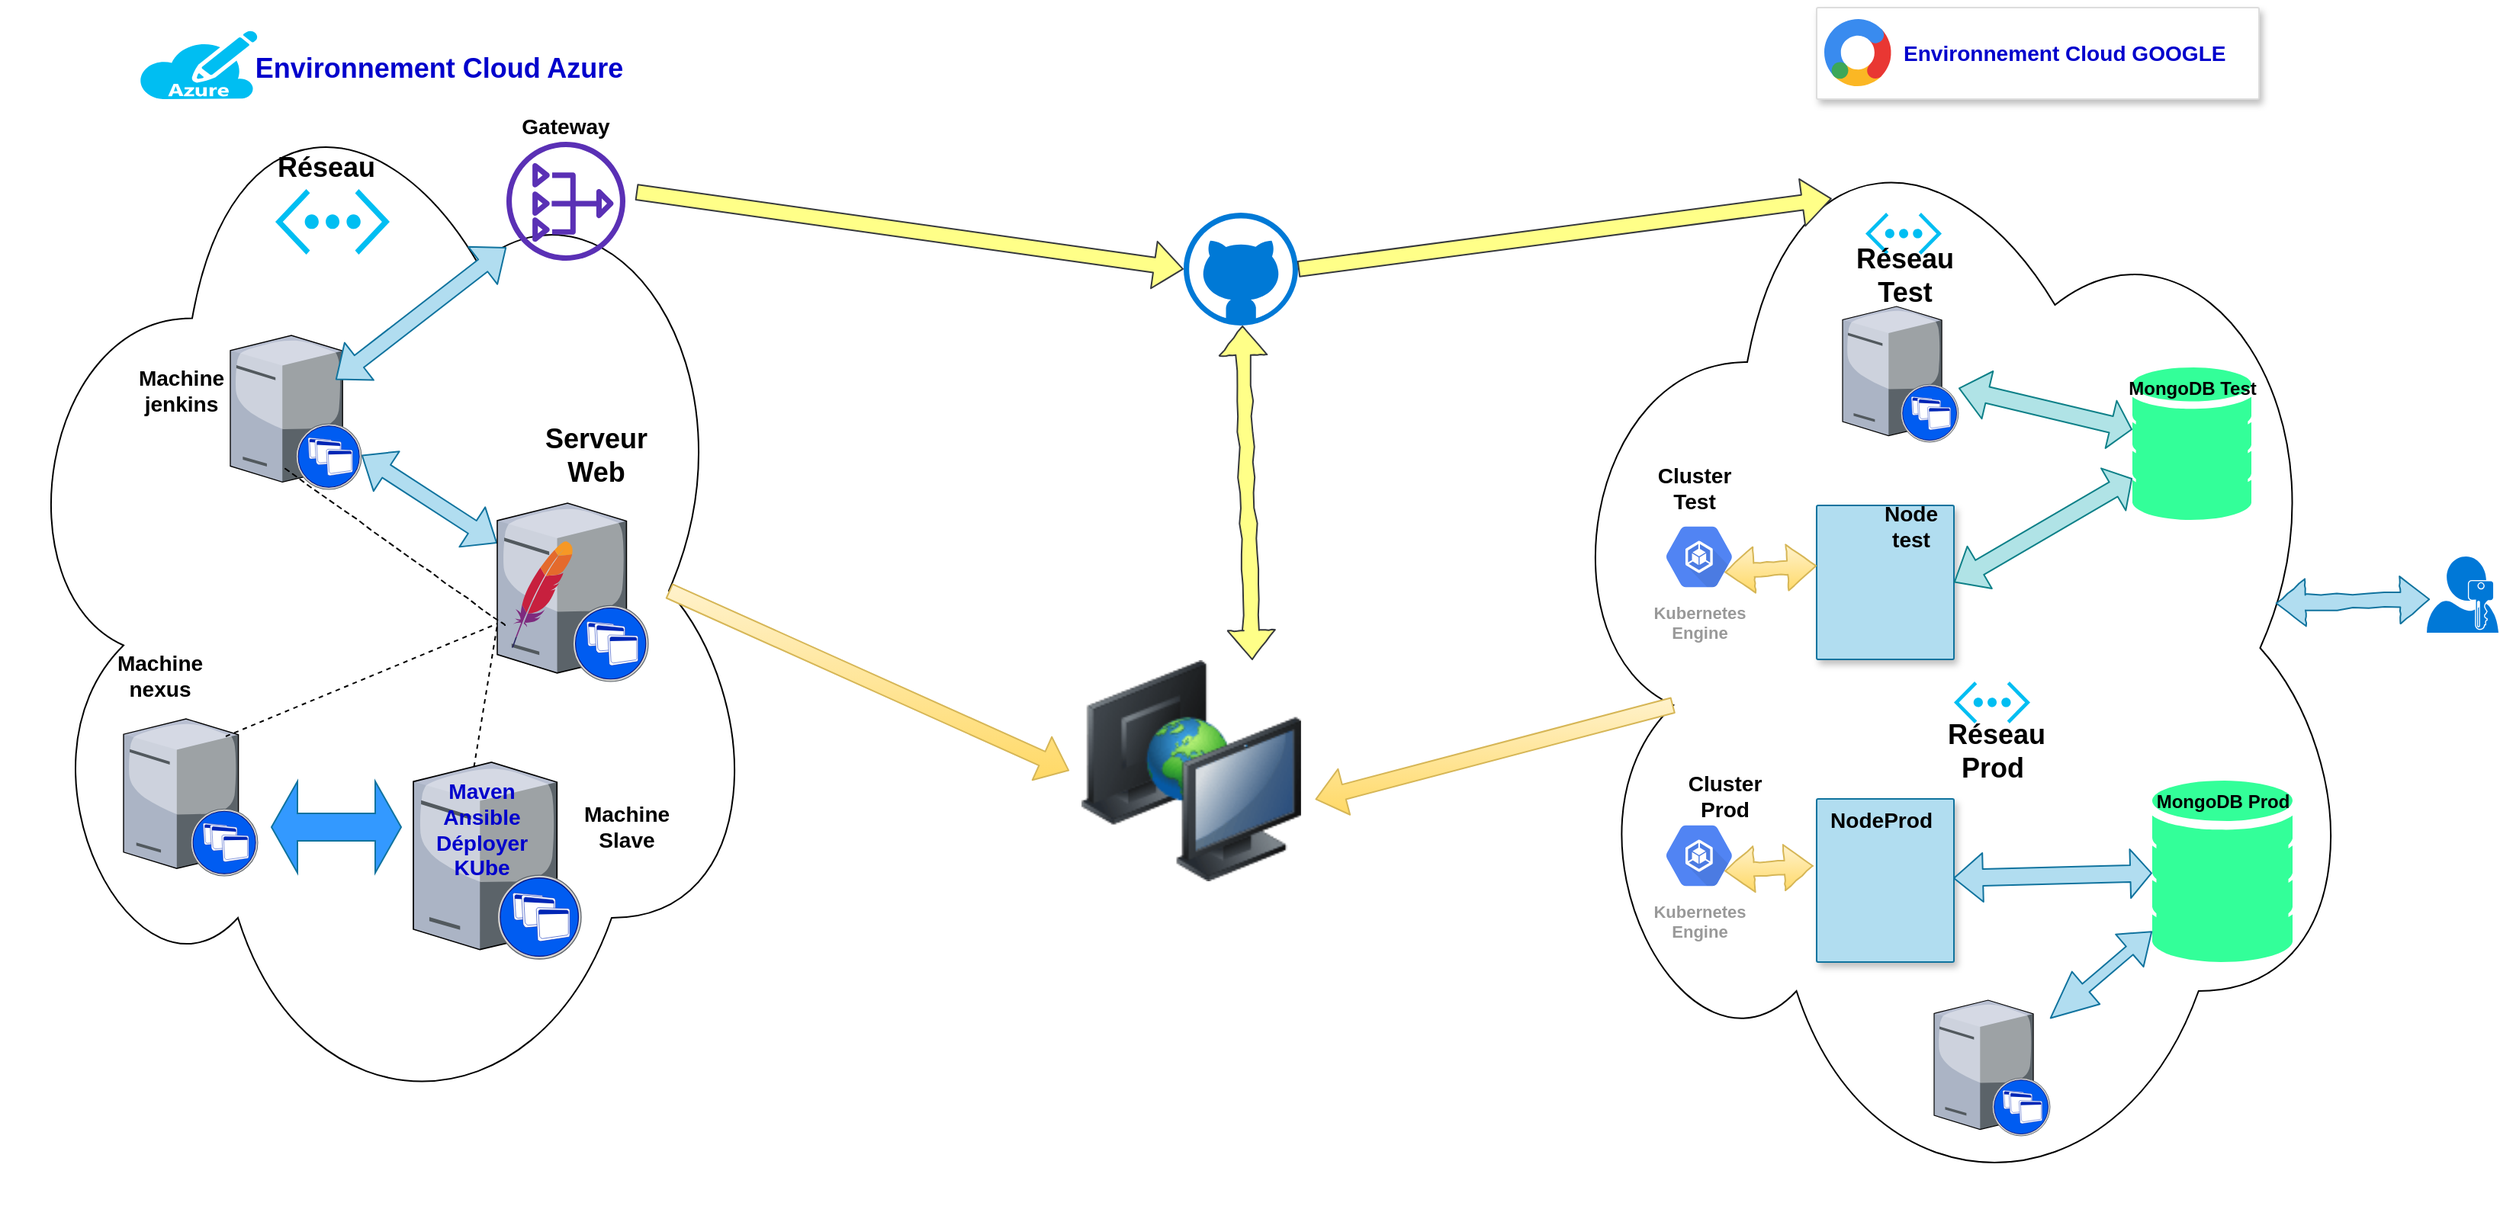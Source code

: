 <mxfile version="10.7.5" type="github"><diagram id="xc6LfKQMS2ak0QsEQx41" name="Page-1"><mxGraphModel dx="161" dy="1643" grid="1" gridSize="10" guides="1" tooltips="1" connect="1" arrows="1" fold="1" page="1" pageScale="1" pageWidth="827" pageHeight="1169" math="0" shadow="0"><root><mxCell id="0"/><mxCell id="1" parent="0"/><mxCell id="cDNYDuSuS-GjxvECYfMy-4" value="" style="ellipse;shape=cloud;whiteSpace=wrap;html=1;" vertex="1" parent="1"><mxGeometry x="1850" y="-1120" width="538" height="750" as="geometry"/></mxCell><mxCell id="cDNYDuSuS-GjxvECYfMy-93" style="edgeStyle=none;shape=flexArrow;comic=1;orthogonalLoop=1;jettySize=auto;html=1;entryX=0.894;entryY=0.461;entryDx=0;entryDy=0;entryPerimeter=0;shadow=0;startArrow=classic;fillColor=#b1ddf0;strokeColor=#10739e;exitX=0.043;exitY=0.56;exitDx=0;exitDy=0;exitPerimeter=0;" edge="1" parent="1" source="cDNYDuSuS-GjxvECYfMy-6" target="cDNYDuSuS-GjxvECYfMy-4"><mxGeometry relative="1" as="geometry"/></mxCell><mxCell id="cDNYDuSuS-GjxvECYfMy-6" value="" style="pointerEvents=1;shadow=0;dashed=0;html=1;strokeColor=none;labelPosition=center;verticalLabelPosition=bottom;verticalAlign=top;align=center;shape=mxgraph.mscae.enterprise.user_permissions;fillColor=#0078D7;" vertex="1" parent="1"><mxGeometry x="2430" y="-805" width="47" height="50" as="geometry"/></mxCell><mxCell id="cDNYDuSuS-GjxvECYfMy-8" value="" style="strokeColor=#dddddd;fillColor=#ffffff;shadow=1;strokeWidth=1;rounded=1;absoluteArcSize=1;arcSize=2;" vertex="1" parent="1"><mxGeometry x="2030" y="-1165" width="290" height="60" as="geometry"/></mxCell><mxCell id="cDNYDuSuS-GjxvECYfMy-9" value="&lt;h3&gt;&lt;font color=&quot;#0000cc&quot;&gt;Environnement&amp;nbsp;Cloud GOOGLE&lt;/font&gt;&lt;/h3&gt;" style="dashed=0;connectable=0;html=1;fillColor=#5184F3;strokeColor=none;shape=mxgraph.gcp2.google_analytics_360;part=1;labelPosition=right;verticalLabelPosition=middle;align=left;verticalAlign=middle;spacingLeft=5;fontColor=#999999;fontSize=12;" vertex="1" parent="cDNYDuSuS-GjxvECYfMy-8"><mxGeometry width="45" height="44.1" relative="1" as="geometry"><mxPoint x="5" y="7.45" as="offset"/></mxGeometry></mxCell><mxCell id="cDNYDuSuS-GjxvECYfMy-15" value="" style="verticalLabelPosition=bottom;aspect=fixed;html=1;verticalAlign=top;strokeColor=none;align=center;outlineConnect=0;shape=mxgraph.citrix.xenapp_server;" vertex="1" parent="1"><mxGeometry x="2047" y="-969" width="76" height="89" as="geometry"/></mxCell><mxCell id="cDNYDuSuS-GjxvECYfMy-16" value="" style="verticalLabelPosition=bottom;aspect=fixed;html=1;verticalAlign=top;strokeColor=none;align=center;outlineConnect=0;shape=mxgraph.citrix.xenapp_server;" vertex="1" parent="1"><mxGeometry x="2107" y="-514" width="76" height="89" as="geometry"/></mxCell><mxCell id="cDNYDuSuS-GjxvECYfMy-18" value="&lt;b&gt;MongoDB Test&lt;/b&gt;" style="html=1;aspect=fixed;strokeColor=none;shadow=0;align=center;verticalAlign=top;fillColor=#33FF99;shape=mxgraph.gcp2.database_2" vertex="1" parent="1"><mxGeometry x="2237" y="-929" width="78" height="100" as="geometry"/></mxCell><mxCell id="cDNYDuSuS-GjxvECYfMy-19" value="&lt;b&gt;MongoDB&lt;/b&gt; &lt;b&gt;Prod&lt;/b&gt;" style="html=1;aspect=fixed;strokeColor=none;shadow=0;align=center;verticalAlign=top;fillColor=#33FF99;shape=mxgraph.gcp2.database_2" vertex="1" parent="1"><mxGeometry x="2250" y="-658" width="92" height="119" as="geometry"/></mxCell><mxCell id="cDNYDuSuS-GjxvECYfMy-22" value="Kubernetes&#10;Engine" style="html=1;fillColor=#5184F3;strokeColor=none;verticalAlign=top;labelPosition=center;verticalLabelPosition=bottom;align=center;spacingTop=-6;fontSize=11;fontStyle=1;fontColor=#999999;shape=mxgraph.gcp2.hexIcon;prIcon=container_engine" vertex="1" parent="1"><mxGeometry x="1920" y="-638" width="66" height="58.5" as="geometry"/></mxCell><mxCell id="cDNYDuSuS-GjxvECYfMy-20" value="" style="strokeColor=#10739e;fillColor=#b1ddf0;shadow=1;strokeWidth=1;rounded=1;absoluteArcSize=1;arcSize=2;" vertex="1" parent="1"><mxGeometry x="2030" y="-838.5" width="90" height="101" as="geometry"/></mxCell><mxCell id="cDNYDuSuS-GjxvECYfMy-101" style="edgeStyle=none;shape=flexArrow;comic=1;orthogonalLoop=1;jettySize=auto;html=1;shadow=0;startArrow=classic;exitX=0.75;exitY=0.67;exitDx=0;exitDy=0;exitPerimeter=0;width=9;endSize=5.93;entryX=0;entryY=0.75;entryDx=0;entryDy=0;gradientColor=#ffd966;fillColor=#fff2cc;strokeColor=#d6b656;" edge="1" parent="1" source="cDNYDuSuS-GjxvECYfMy-23" target="cDNYDuSuS-GjxvECYfMy-24"><mxGeometry relative="1" as="geometry"><mxPoint x="2020" y="-788" as="targetPoint"/></mxGeometry></mxCell><mxCell id="cDNYDuSuS-GjxvECYfMy-23" value="Kubernetes&#10;Engine" style="html=1;fillColor=#5184F3;strokeColor=none;verticalAlign=top;labelPosition=center;verticalLabelPosition=bottom;align=center;spacingTop=-6;fontSize=11;fontStyle=1;fontColor=#999999;shape=mxgraph.gcp2.hexIcon;prIcon=container_engine" vertex="1" parent="1"><mxGeometry x="1920" y="-834" width="66" height="58.5" as="geometry"/></mxCell><mxCell id="cDNYDuSuS-GjxvECYfMy-24" value="" style="shape=image;html=1;verticalAlign=top;verticalLabelPosition=bottom;labelBackgroundColor=#ffffff;imageAspect=0;aspect=fixed;image=https://cdn4.iconfinder.com/data/icons/logos-brands-5/24/kubernetes-128.png" vertex="1" parent="1"><mxGeometry x="2030" y="-829" width="40" height="40" as="geometry"/></mxCell><mxCell id="cDNYDuSuS-GjxvECYfMy-31" value="" style="strokeColor=#10739e;fillColor=#b1ddf0;shadow=1;strokeWidth=1;rounded=1;absoluteArcSize=1;arcSize=2;" vertex="1" parent="1"><mxGeometry x="2030" y="-646" width="90" height="107" as="geometry"/></mxCell><mxCell id="cDNYDuSuS-GjxvECYfMy-32" value="" style="shape=image;html=1;verticalAlign=top;verticalLabelPosition=bottom;labelBackgroundColor=#ffffff;imageAspect=0;aspect=fixed;image=https://cdn4.iconfinder.com/data/icons/logos-brands-5/24/kubernetes-128.png" vertex="1" parent="1"><mxGeometry x="2039.5" y="-618.5" width="40" height="40" as="geometry"/></mxCell><mxCell id="cDNYDuSuS-GjxvECYfMy-33" value="" style="shape=image;html=1;verticalAlign=top;verticalLabelPosition=bottom;labelBackgroundColor=#ffffff;imageAspect=0;aspect=fixed;image=https://cdn4.iconfinder.com/data/icons/logos-brands-5/24/kubernetes-128.png" vertex="1" parent="1"><mxGeometry x="2065" y="-585" width="40" height="40" as="geometry"/></mxCell><mxCell id="cDNYDuSuS-GjxvECYfMy-34" value="" style="shape=image;html=1;verticalAlign=top;verticalLabelPosition=bottom;labelBackgroundColor=#ffffff;imageAspect=0;aspect=fixed;image=https://cdn4.iconfinder.com/data/icons/logos-brands-5/24/kubernetes-128.png" vertex="1" parent="1"><mxGeometry x="2070" y="-788" width="40" height="40" as="geometry"/></mxCell><mxCell id="cDNYDuSuS-GjxvECYfMy-35" value="" style="ellipse;shape=cloud;whiteSpace=wrap;html=1;" vertex="1" parent="1"><mxGeometry x="840" y="-1140" width="500" height="715" as="geometry"/></mxCell><mxCell id="cDNYDuSuS-GjxvECYfMy-36" value="" style="verticalLabelPosition=bottom;aspect=fixed;html=1;verticalAlign=top;strokeColor=none;align=center;outlineConnect=0;shape=mxgraph.citrix.xenapp_server;" vertex="1" parent="1"><mxGeometry x="1110" y="-670" width="110" height="129" as="geometry"/></mxCell><mxCell id="cDNYDuSuS-GjxvECYfMy-63" style="edgeStyle=none;shape=flexArrow;orthogonalLoop=1;jettySize=auto;html=1;startArrow=classic;fillColor=#b1ddf0;strokeColor=#10739e;" edge="1" parent="1" source="cDNYDuSuS-GjxvECYfMy-37" target="cDNYDuSuS-GjxvECYfMy-40"><mxGeometry relative="1" as="geometry"/></mxCell><mxCell id="cDNYDuSuS-GjxvECYfMy-37" value="" style="verticalLabelPosition=bottom;aspect=fixed;html=1;verticalAlign=top;strokeColor=none;align=center;outlineConnect=0;shape=mxgraph.citrix.xenapp_server;" vertex="1" parent="1"><mxGeometry x="990" y="-950" width="86" height="101" as="geometry"/></mxCell><mxCell id="cDNYDuSuS-GjxvECYfMy-38" value="" style="image;html=1;labelBackgroundColor=#ffffff;image=img/lib/clip_art/computers/Network_2_128x128.png" vertex="1" parent="1"><mxGeometry x="1540" y="-737" width="160" height="145" as="geometry"/></mxCell><mxCell id="cDNYDuSuS-GjxvECYfMy-39" value="" style="verticalLabelPosition=bottom;html=1;verticalAlign=top;align=center;strokeColor=none;fillColor=#00BEF2;shape=mxgraph.azure.virtual_network;pointerEvents=1;" vertex="1" parent="1"><mxGeometry x="2062" y="-1030.5" width="50" height="27.5" as="geometry"/></mxCell><mxCell id="cDNYDuSuS-GjxvECYfMy-40" value="" style="verticalLabelPosition=bottom;aspect=fixed;html=1;verticalAlign=top;strokeColor=none;align=center;outlineConnect=0;shape=mxgraph.citrix.xenapp_server;" vertex="1" parent="1"><mxGeometry x="1165" y="-840" width="99" height="117" as="geometry"/></mxCell><mxCell id="cDNYDuSuS-GjxvECYfMy-41" value="" style="verticalLabelPosition=bottom;aspect=fixed;html=1;verticalAlign=top;strokeColor=none;align=center;outlineConnect=0;shape=mxgraph.citrix.xenapp_server;" vertex="1" parent="1"><mxGeometry x="920" y="-698.5" width="88" height="103" as="geometry"/></mxCell><mxCell id="cDNYDuSuS-GjxvECYfMy-42" value="" style="shape=image;html=1;verticalAlign=top;verticalLabelPosition=bottom;labelBackgroundColor=#ffffff;imageAspect=0;aspect=fixed;image=https://cdn0.iconfinder.com/data/icons/social-media-2127/48/social_media_social_media_logo_docker-128.png" vertex="1" parent="1"><mxGeometry x="1038" y="-667" width="192" height="192" as="geometry"/></mxCell><mxCell id="cDNYDuSuS-GjxvECYfMy-43" value="" style="shape=image;html=1;verticalAlign=top;verticalLabelPosition=bottom;labelBackgroundColor=#ffffff;imageAspect=0;aspect=fixed;image=https://cdn4.iconfinder.com/data/icons/logos-brands-5/24/jenkins-128.png" vertex="1" parent="1"><mxGeometry x="991.5" y="-931" width="68" height="68" as="geometry"/></mxCell><mxCell id="cDNYDuSuS-GjxvECYfMy-44" value="" style="shape=image;html=1;verticalAlign=top;verticalLabelPosition=bottom;labelBackgroundColor=#ffffff;imageAspect=0;aspect=fixed;image=https://cdn4.iconfinder.com/data/icons/flat-brand-logo-2/512/google_nexus-128.png" vertex="1" parent="1"><mxGeometry x="923.5" y="-684.5" width="68" height="68" as="geometry"/></mxCell><mxCell id="cDNYDuSuS-GjxvECYfMy-45" value="" style="dashed=0;outlineConnect=0;html=1;align=center;labelPosition=center;verticalLabelPosition=bottom;verticalAlign=top;shape=mxgraph.weblogos.apache" vertex="1" parent="1"><mxGeometry x="1174.5" y="-815" width="40" height="70" as="geometry"/></mxCell><mxCell id="cDNYDuSuS-GjxvECYfMy-46" value="&lt;h3&gt;&lt;font color=&quot;#0000cc&quot;&gt;&lt;b&gt;Maven&lt;br&gt;&lt;/b&gt;&lt;b&gt;Ansible&lt;br&gt;&lt;/b&gt;&lt;b&gt;Déployer KUbe&lt;/b&gt;&lt;/font&gt;&lt;/h3&gt;" style="text;html=1;strokeColor=none;fillColor=none;align=center;verticalAlign=middle;whiteSpace=wrap;rounded=0;" vertex="1" parent="1"><mxGeometry x="1125" y="-636.5" width="60" height="20" as="geometry"/></mxCell><mxCell id="cDNYDuSuS-GjxvECYfMy-54" value="" style="shape=doubleArrow;whiteSpace=wrap;html=1;direction=east;fillColor=#3399FF;strokeColor=#10739e;" vertex="1" parent="1"><mxGeometry x="1017" y="-657.5" width="85" height="60" as="geometry"/></mxCell><mxCell id="cDNYDuSuS-GjxvECYfMy-62" style="edgeStyle=none;shape=flexArrow;orthogonalLoop=1;jettySize=auto;html=1;startArrow=classic;fillColor=#b1ddf0;strokeColor=#10739e;entryX=0.993;entryY=0.147;entryDx=0;entryDy=0;entryPerimeter=0;" edge="1" parent="1" source="cDNYDuSuS-GjxvECYfMy-60" target="cDNYDuSuS-GjxvECYfMy-43"><mxGeometry relative="1" as="geometry"><mxPoint x="1080" y="-920" as="targetPoint"/></mxGeometry></mxCell><mxCell id="cDNYDuSuS-GjxvECYfMy-60" value="" style="outlineConnect=0;fontColor=#232F3E;gradientColor=none;fillColor=#5A30B5;strokeColor=none;dashed=0;verticalLabelPosition=bottom;verticalAlign=top;align=center;html=1;fontSize=12;fontStyle=0;aspect=fixed;pointerEvents=1;shape=mxgraph.aws4.nat_gateway;" vertex="1" parent="1"><mxGeometry x="1171" y="-1077" width="78" height="78" as="geometry"/></mxCell><mxCell id="cDNYDuSuS-GjxvECYfMy-116" style="edgeStyle=none;shape=flexArrow;comic=1;orthogonalLoop=1;jettySize=auto;html=1;shadow=0;startArrow=classic;fillColor=#ffff88;strokeColor=#36393d;entryX=0.75;entryY=0;entryDx=0;entryDy=0;" edge="1" parent="1" source="cDNYDuSuS-GjxvECYfMy-61" target="cDNYDuSuS-GjxvECYfMy-38"><mxGeometry relative="1" as="geometry"><mxPoint x="1654" y="-795" as="targetPoint"/></mxGeometry></mxCell><mxCell id="cDNYDuSuS-GjxvECYfMy-61" value="" style="shadow=0;dashed=0;html=1;strokeColor=none;fillColor=#0079D6;labelPosition=center;verticalLabelPosition=bottom;verticalAlign=top;align=center;shape=mxgraph.azure.github_code;pointerEvents=1;" vertex="1" parent="1"><mxGeometry x="1615" y="-1030.5" width="75" height="74" as="geometry"/></mxCell><mxCell id="cDNYDuSuS-GjxvECYfMy-66" value="" style="endArrow=none;dashed=1;html=1;exitX=0.934;exitY=-0.037;exitDx=0;exitDy=0;exitPerimeter=0;" edge="1" parent="1" source="cDNYDuSuS-GjxvECYfMy-44" target="cDNYDuSuS-GjxvECYfMy-40"><mxGeometry width="50" height="50" relative="1" as="geometry"><mxPoint x="1010" y="-770" as="sourcePoint"/><mxPoint x="1060" y="-820" as="targetPoint"/></mxGeometry></mxCell><mxCell id="cDNYDuSuS-GjxvECYfMy-67" value="" style="endArrow=none;dashed=1;html=1;comic=1;shadow=0;entryX=0.5;entryY=1;entryDx=0;entryDy=0;exitX=0.051;exitY=0.684;exitDx=0;exitDy=0;exitPerimeter=0;" edge="1" parent="1" source="cDNYDuSuS-GjxvECYfMy-40" target="cDNYDuSuS-GjxvECYfMy-43"><mxGeometry width="50" height="50" relative="1" as="geometry"><mxPoint x="1000.5" y="-755" as="sourcePoint"/><mxPoint x="1050.5" y="-805" as="targetPoint"/></mxGeometry></mxCell><mxCell id="cDNYDuSuS-GjxvECYfMy-68" value="" style="endArrow=none;dashed=1;html=1;shadow=0;" edge="1" parent="1" source="cDNYDuSuS-GjxvECYfMy-42"><mxGeometry width="50" height="50" relative="1" as="geometry"><mxPoint x="1115" y="-670" as="sourcePoint"/><mxPoint x="1165" y="-760" as="targetPoint"/></mxGeometry></mxCell><mxCell id="cDNYDuSuS-GjxvECYfMy-70" value="" style="verticalLabelPosition=bottom;html=1;verticalAlign=top;align=center;strokeColor=none;fillColor=#00BEF2;shape=mxgraph.azure.virtual_network;pointerEvents=1;" vertex="1" parent="1"><mxGeometry x="2120" y="-723" width="50" height="27.5" as="geometry"/></mxCell><mxCell id="cDNYDuSuS-GjxvECYfMy-76" value="" style="shape=flexArrow;endArrow=classic;startArrow=classic;html=1;shadow=0;exitX=1;exitY=0.5;exitDx=0;exitDy=0;width=11;endSize=4.29;fillColor=#b0e3e6;strokeColor=#0e8088;" edge="1" parent="1" source="cDNYDuSuS-GjxvECYfMy-20" target="cDNYDuSuS-GjxvECYfMy-18"><mxGeometry width="50" height="50" relative="1" as="geometry"><mxPoint x="2148" y="-805" as="sourcePoint"/><mxPoint x="2198" y="-855" as="targetPoint"/></mxGeometry></mxCell><mxCell id="cDNYDuSuS-GjxvECYfMy-81" value="" style="shape=flexArrow;endArrow=classic;startArrow=classic;html=1;shadow=0;exitX=1;exitY=0.5;exitDx=0;exitDy=0;width=11;endSize=4.29;fillColor=#b1ddf0;strokeColor=#10739e;" edge="1" parent="1" target="cDNYDuSuS-GjxvECYfMy-19"><mxGeometry width="50" height="50" relative="1" as="geometry"><mxPoint x="2119.5" y="-594" as="sourcePoint"/><mxPoint x="2197.5" y="-661" as="targetPoint"/></mxGeometry></mxCell><mxCell id="cDNYDuSuS-GjxvECYfMy-84" value="" style="shape=flexArrow;endArrow=classic;startArrow=classic;html=1;shadow=0;width=7;startSize=9.8;fillColor=#b1ddf0;strokeColor=#10739e;" edge="1" parent="1" source="cDNYDuSuS-GjxvECYfMy-16" target="cDNYDuSuS-GjxvECYfMy-19"><mxGeometry width="50" height="50" relative="1" as="geometry"><mxPoint x="2183" y="-516" as="sourcePoint"/><mxPoint x="2220" y="-590" as="targetPoint"/></mxGeometry></mxCell><mxCell id="cDNYDuSuS-GjxvECYfMy-87" value="&lt;h2&gt;&lt;b&gt;Réseau Prod&amp;nbsp;&lt;/b&gt;&lt;/h2&gt;" style="text;html=1;strokeColor=none;fillColor=none;align=center;verticalAlign=middle;whiteSpace=wrap;rounded=0;" vertex="1" parent="1"><mxGeometry x="2126" y="-687" width="44" height="20" as="geometry"/></mxCell><mxCell id="cDNYDuSuS-GjxvECYfMy-90" value="&lt;h2&gt;Réseau Test&lt;/h2&gt;" style="text;html=1;strokeColor=none;fillColor=none;align=center;verticalAlign=middle;whiteSpace=wrap;rounded=0;" vertex="1" parent="1"><mxGeometry x="2068" y="-999" width="40" height="20" as="geometry"/></mxCell><mxCell id="cDNYDuSuS-GjxvECYfMy-91" value="" style="shape=flexArrow;endArrow=classic;startArrow=classic;html=1;shadow=0;width=11;endSize=4.29;fillColor=#b0e3e6;strokeColor=#0e8088;" edge="1" parent="1" source="cDNYDuSuS-GjxvECYfMy-15" target="cDNYDuSuS-GjxvECYfMy-18"><mxGeometry width="50" height="50" relative="1" as="geometry"><mxPoint x="2112" y="-875" as="sourcePoint"/><mxPoint x="2190" y="-942" as="targetPoint"/></mxGeometry></mxCell><mxCell id="cDNYDuSuS-GjxvECYfMy-96" value="" style="shape=flexArrow;endArrow=classic;html=1;shadow=0;exitX=0.16;exitY=0.55;exitDx=0;exitDy=0;exitPerimeter=0;fillColor=#fff2cc;strokeColor=#d6b656;gradientColor=#ffd966;entryX=1.008;entryY=0.63;entryDx=0;entryDy=0;entryPerimeter=0;" edge="1" parent="1" source="cDNYDuSuS-GjxvECYfMy-4" target="cDNYDuSuS-GjxvECYfMy-38"><mxGeometry width="50" height="50" relative="1" as="geometry"><mxPoint x="1750" y="-709" as="sourcePoint"/><mxPoint x="1800" y="-759" as="targetPoint"/></mxGeometry></mxCell><mxCell id="cDNYDuSuS-GjxvECYfMy-98" value="" style="shape=flexArrow;endArrow=classic;html=1;shadow=0;entryX=0;entryY=0.5;entryDx=0;entryDy=0;fillColor=#fff2cc;strokeColor=#d6b656;gradientColor=#ffd966;exitX=0.875;exitY=0.5;exitDx=0;exitDy=0;exitPerimeter=0;" edge="1" parent="1" source="cDNYDuSuS-GjxvECYfMy-35" target="cDNYDuSuS-GjxvECYfMy-38"><mxGeometry width="50" height="50" relative="1" as="geometry"><mxPoint x="1310" y="-755" as="sourcePoint"/><mxPoint x="1360" y="-795" as="targetPoint"/></mxGeometry></mxCell><mxCell id="cDNYDuSuS-GjxvECYfMy-102" value="&lt;h3&gt;Node test&lt;/h3&gt;" style="text;html=1;strokeColor=none;fillColor=none;align=center;verticalAlign=middle;whiteSpace=wrap;rounded=0;" vertex="1" parent="1"><mxGeometry x="2072" y="-835" width="40" height="20" as="geometry"/></mxCell><mxCell id="cDNYDuSuS-GjxvECYfMy-103" value="&lt;h3&gt;Cluster Test&lt;/h3&gt;" style="text;html=1;strokeColor=none;fillColor=none;align=center;verticalAlign=middle;whiteSpace=wrap;rounded=0;" vertex="1" parent="1"><mxGeometry x="1930" y="-860" width="40" height="20" as="geometry"/></mxCell><mxCell id="cDNYDuSuS-GjxvECYfMy-104" value="&lt;h3&gt;Cluster Prod&lt;/h3&gt;" style="text;html=1;strokeColor=none;fillColor=none;align=center;verticalAlign=middle;whiteSpace=wrap;rounded=0;" vertex="1" parent="1"><mxGeometry x="1950" y="-658" width="40" height="20" as="geometry"/></mxCell><mxCell id="cDNYDuSuS-GjxvECYfMy-105" value="&lt;h3&gt;NodeProd&lt;/h3&gt;" style="text;html=1;strokeColor=none;fillColor=none;align=center;verticalAlign=middle;whiteSpace=wrap;rounded=0;" vertex="1" parent="1"><mxGeometry x="2059.5" y="-642" width="25" height="20" as="geometry"/></mxCell><mxCell id="cDNYDuSuS-GjxvECYfMy-108" style="edgeStyle=none;shape=flexArrow;comic=1;orthogonalLoop=1;jettySize=auto;html=1;shadow=0;startArrow=classic;exitX=0.75;exitY=0.67;exitDx=0;exitDy=0;exitPerimeter=0;width=9;endSize=5.93;gradientColor=#ffd966;fillColor=#fff2cc;strokeColor=#d6b656;entryX=-0.022;entryY=0.411;entryDx=0;entryDy=0;entryPerimeter=0;" edge="1" parent="1" source="cDNYDuSuS-GjxvECYfMy-22" target="cDNYDuSuS-GjxvECYfMy-31"><mxGeometry relative="1" as="geometry"><mxPoint x="1979.5" y="-612.5" as="sourcePoint"/><mxPoint x="2030" y="-616" as="targetPoint"/></mxGeometry></mxCell><mxCell id="cDNYDuSuS-GjxvECYfMy-112" value="" style="shape=flexArrow;endArrow=classic;html=1;shadow=0;entryX=0;entryY=0.5;entryDx=0;entryDy=0;fillColor=#ffff88;strokeColor=#36393d;entryPerimeter=0;exitX=1.09;exitY=0.423;exitDx=0;exitDy=0;exitPerimeter=0;" edge="1" parent="1" source="cDNYDuSuS-GjxvECYfMy-60" target="cDNYDuSuS-GjxvECYfMy-61"><mxGeometry width="50" height="50" relative="1" as="geometry"><mxPoint x="1243" y="-1011" as="sourcePoint"/><mxPoint x="1474" y="-979" as="targetPoint"/></mxGeometry></mxCell><mxCell id="cDNYDuSuS-GjxvECYfMy-113" value="" style="shape=flexArrow;endArrow=classic;html=1;shadow=0;entryX=0.353;entryY=0.107;entryDx=0;entryDy=0;fillColor=#ffff88;strokeColor=#36393d;entryPerimeter=0;exitX=1;exitY=0.5;exitDx=0;exitDy=0;exitPerimeter=0;" edge="1" parent="1" source="cDNYDuSuS-GjxvECYfMy-61" target="cDNYDuSuS-GjxvECYfMy-4"><mxGeometry width="50" height="50" relative="1" as="geometry"><mxPoint x="1710" y="-988" as="sourcePoint"/><mxPoint x="1905" y="-988" as="targetPoint"/></mxGeometry></mxCell><mxCell id="cDNYDuSuS-GjxvECYfMy-118" value="&lt;h2&gt;&lt;b&gt;Serveur Web&lt;/b&gt;&lt;/h2&gt;" style="text;html=1;strokeColor=none;fillColor=none;align=center;verticalAlign=middle;whiteSpace=wrap;rounded=0;" vertex="1" parent="1"><mxGeometry x="1210" y="-883" width="40" height="23" as="geometry"/></mxCell><mxCell id="cDNYDuSuS-GjxvECYfMy-119" value="&lt;h3&gt;&lt;b&gt;Machine jenkins&lt;/b&gt;&lt;/h3&gt;" style="text;html=1;strokeColor=none;fillColor=none;align=center;verticalAlign=middle;whiteSpace=wrap;rounded=0;" vertex="1" parent="1"><mxGeometry x="937.5" y="-924.5" width="40" height="20" as="geometry"/></mxCell><mxCell id="cDNYDuSuS-GjxvECYfMy-121" value="&lt;h3&gt;Machine nexus&lt;/h3&gt;" style="text;html=1;strokeColor=none;fillColor=none;align=center;verticalAlign=middle;whiteSpace=wrap;rounded=0;" vertex="1" parent="1"><mxGeometry x="924" y="-737.5" width="40" height="20" as="geometry"/></mxCell><mxCell id="cDNYDuSuS-GjxvECYfMy-123" value="&lt;h3&gt;&lt;b&gt;Machine Slave&lt;/b&gt;&lt;/h3&gt;" style="text;html=1;strokeColor=none;fillColor=none;align=center;verticalAlign=middle;whiteSpace=wrap;rounded=0;" vertex="1" parent="1"><mxGeometry x="1230" y="-638" width="40" height="20" as="geometry"/></mxCell><mxCell id="cDNYDuSuS-GjxvECYfMy-126" value="" style="verticalLabelPosition=bottom;html=1;verticalAlign=top;align=center;strokeColor=none;fillColor=#00BEF2;shape=mxgraph.azure.virtual_network;pointerEvents=1;" vertex="1" parent="1"><mxGeometry x="1019.5" y="-1046" width="75" height="43" as="geometry"/></mxCell><mxCell id="cDNYDuSuS-GjxvECYfMy-128" value="&lt;h2&gt;Réseau&lt;/h2&gt;" style="text;html=1;strokeColor=none;fillColor=none;align=center;verticalAlign=middle;whiteSpace=wrap;rounded=0;" vertex="1" parent="1"><mxGeometry x="1033" y="-1070.5" width="40" height="20" as="geometry"/></mxCell><mxCell id="cDNYDuSuS-GjxvECYfMy-134" value="&lt;h3&gt;Gateway&lt;/h3&gt;" style="text;html=1;strokeColor=none;fillColor=none;align=center;verticalAlign=middle;whiteSpace=wrap;rounded=0;" vertex="1" parent="1"><mxGeometry x="1190" y="-1097" width="40" height="20" as="geometry"/></mxCell><mxCell id="cDNYDuSuS-GjxvECYfMy-137" value="&lt;h2&gt;&lt;font color=&quot;#0000cc&quot;&gt;Environnement Cloud Azure&amp;nbsp;&lt;/font&gt;&lt;/h2&gt;" style="text;html=1;strokeColor=none;fillColor=none;align=center;verticalAlign=middle;whiteSpace=wrap;rounded=0;" vertex="1" parent="1"><mxGeometry x="995" y="-1135" width="269" height="20" as="geometry"/></mxCell><mxCell id="cDNYDuSuS-GjxvECYfMy-138" value="" style="verticalLabelPosition=bottom;html=1;verticalAlign=top;align=center;strokeColor=none;fillColor=#00BEF2;shape=mxgraph.azure.azure_subscription;" vertex="1" parent="1"><mxGeometry x="930" y="-1150" width="78" height="45" as="geometry"/></mxCell></root></mxGraphModel></diagram></mxfile>